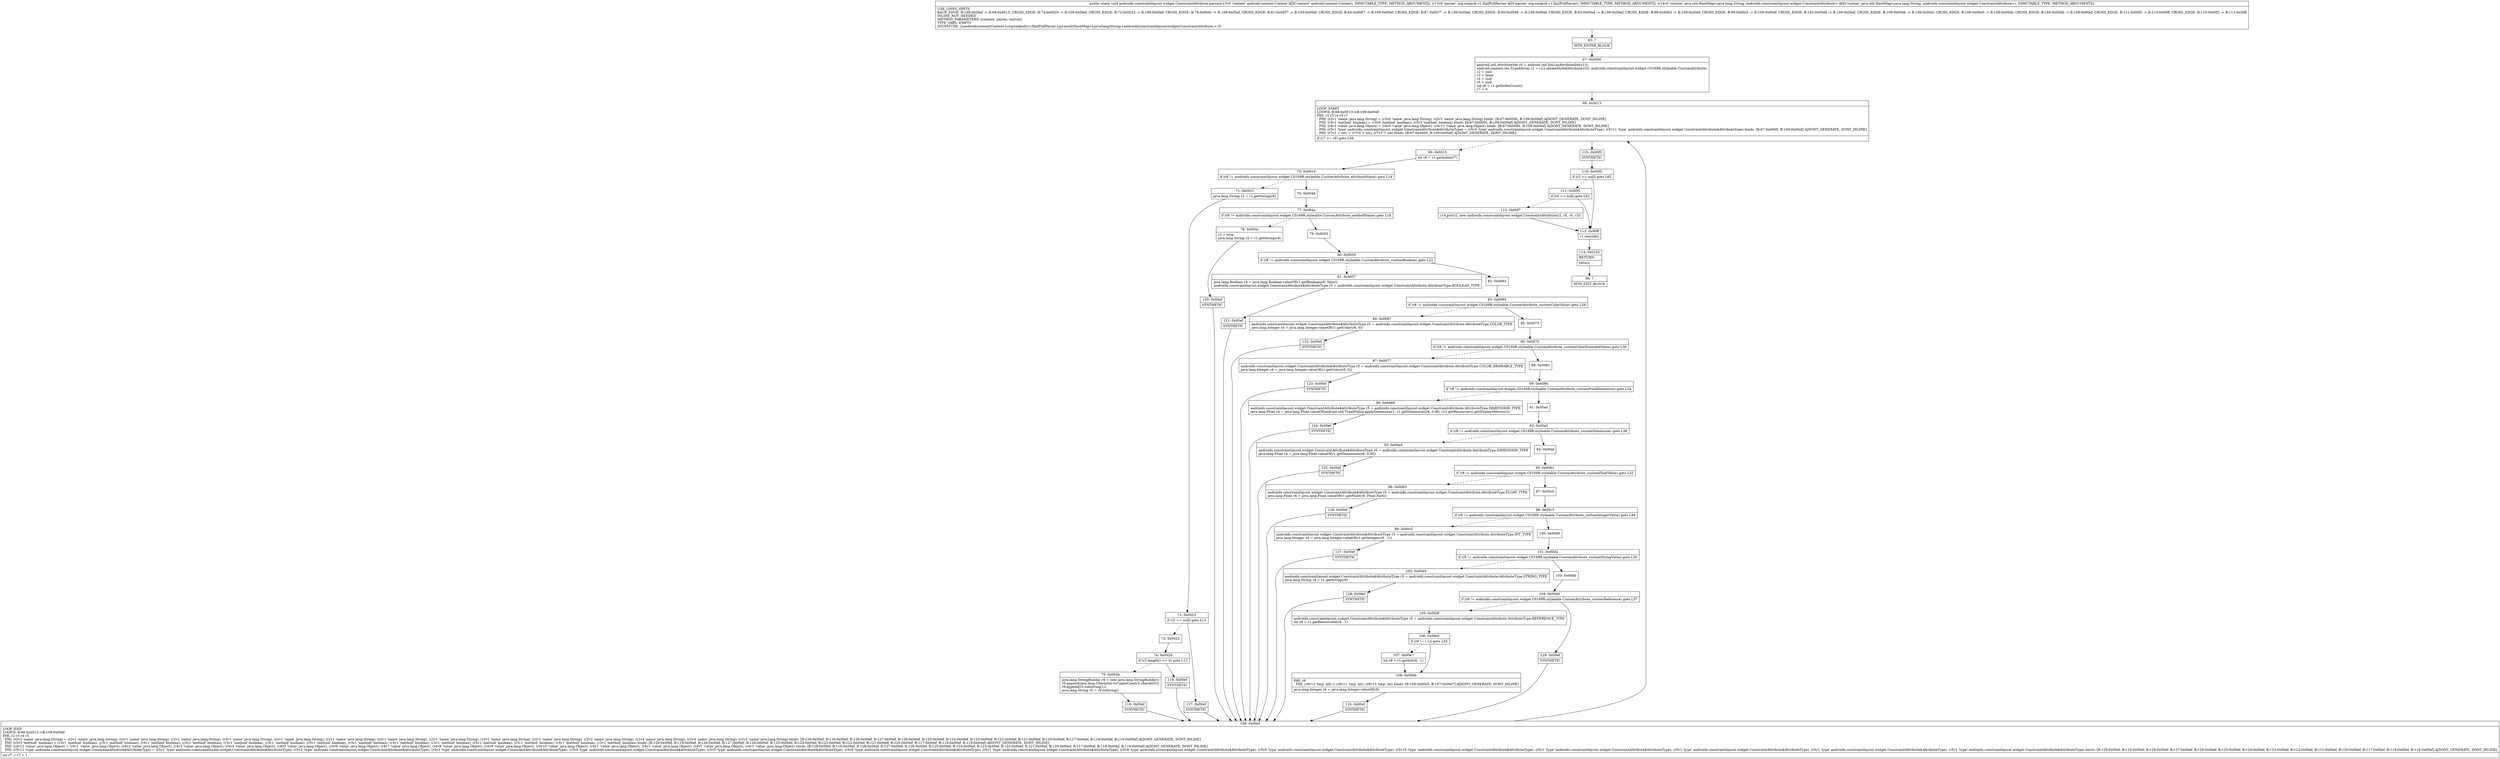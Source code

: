 digraph "CFG forandroidx.constraintlayout.widget.ConstraintAttribute.parse(Landroid\/content\/Context;Lorg\/xmlpull\/v1\/XmlPullParser;Ljava\/util\/HashMap;)V" {
Node_65 [shape=record,label="{65\:\ ?|MTH_ENTER_BLOCK\l}"];
Node_67 [shape=record,label="{67\:\ 0x0000|android.util.AttributeSet r0 = android.util.Xml.asAttributeSet(r13)\landroid.content.res.TypedArray r1 = r12.obtainStyledAttributes(r0, androidx.constraintlayout.widget.C0169R.styleable.CustomAttribute)\lr2 = null\lr3 = false\lr4 = null\lr5 = null\lint r6 = r1.getIndexCount()\lr7 = 0\l}"];
Node_68 [shape=record,label="{68\:\ 0x0013|LOOP_START\lLOOP:0: B:68:0x0013\-\>B:109:0x00ef\lPHI: r2 r3 r4 r5 r7 \l  PHI: (r2v1 'name' java.lang.String) = (r2v0 'name' java.lang.String), (r2v3 'name' java.lang.String) binds: [B:67:0x0000, B:109:0x00ef] A[DONT_GENERATE, DONT_INLINE]\l  PHI: (r3v1 'method' boolean) = (r3v0 'method' boolean), (r3v3 'method' boolean) binds: [B:67:0x0000, B:109:0x00ef] A[DONT_GENERATE, DONT_INLINE]\l  PHI: (r4v1 'value' java.lang.Object) = (r4v0 'value' java.lang.Object), (r4v11 'value' java.lang.Object) binds: [B:67:0x0000, B:109:0x00ef] A[DONT_GENERATE, DONT_INLINE]\l  PHI: (r5v1 'type' androidx.constraintlayout.widget.ConstraintAttribute$AttributeType) = (r5v0 'type' androidx.constraintlayout.widget.ConstraintAttribute$AttributeType), (r5v11 'type' androidx.constraintlayout.widget.ConstraintAttribute$AttributeType) binds: [B:67:0x0000, B:109:0x00ef] A[DONT_GENERATE, DONT_INLINE]\l  PHI: (r7v1 'i' int) = (r7v0 'i' int), (r7v3 'i' int) binds: [B:67:0x0000, B:109:0x00ef] A[DONT_GENERATE, DONT_INLINE]\l|if (r7 \>= r6) goto L58\l}"];
Node_69 [shape=record,label="{69\:\ 0x0015|int r8 = r1.getIndex(r7)\l}"];
Node_70 [shape=record,label="{70\:\ 0x001d|if (r8 != androidx.constraintlayout.widget.C0169R.styleable.CustomAttribute_attributeName) goto L14\l}"];
Node_71 [shape=record,label="{71\:\ 0x001f|java.lang.String r2 = r1.getString(r8)\l}"];
Node_72 [shape=record,label="{72\:\ 0x0023|if (r2 == null) goto L13\l}"];
Node_73 [shape=record,label="{73\:\ 0x0025}"];
Node_74 [shape=record,label="{74\:\ 0x0029|if (r2.length() \<= 0) goto L12\l}"];
Node_75 [shape=record,label="{75\:\ 0x002b|java.lang.StringBuilder r9 = new java.lang.StringBuilder()\lr9.append(java.lang.Character.toUpperCase(r2.charAt(0)))\lr9.append(r2.substring(1))\ljava.lang.String r2 = r9.toString()\l}"];
Node_119 [shape=record,label="{119\:\ 0x00ef|SYNTHETIC\l}"];
Node_109 [shape=record,label="{109\:\ 0x00ef|LOOP_END\lLOOP:0: B:68:0x0013\-\>B:109:0x00ef\lPHI: r2 r3 r4 r5 \l  PHI: (r2v3 'name' java.lang.String) = (r2v1 'name' java.lang.String), (r2v1 'name' java.lang.String), (r2v1 'name' java.lang.String), (r2v1 'name' java.lang.String), (r2v1 'name' java.lang.String), (r2v1 'name' java.lang.String), (r2v1 'name' java.lang.String), (r2v1 'name' java.lang.String), (r2v1 'name' java.lang.String), (r2v1 'name' java.lang.String), (r2v2 'name' java.lang.String), (r2v4 'name' java.lang.String), (r2v4 'name' java.lang.String), (r2v5 'name' java.lang.String) binds: [B:129:0x00ef, B:116:0x00ef, B:128:0x00ef, B:127:0x00ef, B:126:0x00ef, B:125:0x00ef, B:124:0x00ef, B:123:0x00ef, B:122:0x00ef, B:121:0x00ef, B:120:0x00ef, B:117:0x00ef, B:118:0x00ef, B:119:0x00ef] A[DONT_GENERATE, DONT_INLINE]\l  PHI: (r3v3 'method' boolean) = (r3v1 'method' boolean), (r3v1 'method' boolean), (r3v1 'method' boolean), (r3v1 'method' boolean), (r3v1 'method' boolean), (r3v1 'method' boolean), (r3v1 'method' boolean), (r3v1 'method' boolean), (r3v1 'method' boolean), (r3v1 'method' boolean), (r3v2 'method' boolean), (r3v1 'method' boolean), (r3v1 'method' boolean), (r3v1 'method' boolean) binds: [B:129:0x00ef, B:116:0x00ef, B:128:0x00ef, B:127:0x00ef, B:126:0x00ef, B:125:0x00ef, B:124:0x00ef, B:123:0x00ef, B:122:0x00ef, B:121:0x00ef, B:120:0x00ef, B:117:0x00ef, B:118:0x00ef, B:119:0x00ef] A[DONT_GENERATE, DONT_INLINE]\l  PHI: (r4v11 'value' java.lang.Object) = (r4v1 'value' java.lang.Object), (r4v2 'value' java.lang.Object), (r4v3 'value' java.lang.Object), (r4v4 'value' java.lang.Object), (r4v5 'value' java.lang.Object), (r4v6 'value' java.lang.Object), (r4v7 'value' java.lang.Object), (r4v8 'value' java.lang.Object), (r4v9 'value' java.lang.Object), (r4v10 'value' java.lang.Object), (r4v1 'value' java.lang.Object), (r4v1 'value' java.lang.Object), (r4v1 'value' java.lang.Object), (r4v1 'value' java.lang.Object) binds: [B:129:0x00ef, B:116:0x00ef, B:128:0x00ef, B:127:0x00ef, B:126:0x00ef, B:125:0x00ef, B:124:0x00ef, B:123:0x00ef, B:122:0x00ef, B:121:0x00ef, B:120:0x00ef, B:117:0x00ef, B:118:0x00ef, B:119:0x00ef] A[DONT_GENERATE, DONT_INLINE]\l  PHI: (r5v11 'type' androidx.constraintlayout.widget.ConstraintAttribute$AttributeType) = (r5v1 'type' androidx.constraintlayout.widget.ConstraintAttribute$AttributeType), (r5v2 'type' androidx.constraintlayout.widget.ConstraintAttribute$AttributeType), (r5v3 'type' androidx.constraintlayout.widget.ConstraintAttribute$AttributeType), (r5v4 'type' androidx.constraintlayout.widget.ConstraintAttribute$AttributeType), (r5v5 'type' androidx.constraintlayout.widget.ConstraintAttribute$AttributeType), (r5v6 'type' androidx.constraintlayout.widget.ConstraintAttribute$AttributeType), (r5v7 'type' androidx.constraintlayout.widget.ConstraintAttribute$AttributeType), (r5v8 'type' androidx.constraintlayout.widget.ConstraintAttribute$AttributeType), (r5v9 'type' androidx.constraintlayout.widget.ConstraintAttribute$AttributeType), (r5v10 'type' androidx.constraintlayout.widget.ConstraintAttribute$AttributeType), (r5v1 'type' androidx.constraintlayout.widget.ConstraintAttribute$AttributeType), (r5v1 'type' androidx.constraintlayout.widget.ConstraintAttribute$AttributeType), (r5v1 'type' androidx.constraintlayout.widget.ConstraintAttribute$AttributeType), (r5v1 'type' androidx.constraintlayout.widget.ConstraintAttribute$AttributeType) binds: [B:129:0x00ef, B:116:0x00ef, B:128:0x00ef, B:127:0x00ef, B:126:0x00ef, B:125:0x00ef, B:124:0x00ef, B:123:0x00ef, B:122:0x00ef, B:121:0x00ef, B:120:0x00ef, B:117:0x00ef, B:118:0x00ef, B:119:0x00ef] A[DONT_GENERATE, DONT_INLINE]\l|int r7 = r7 + 1\l}"];
Node_118 [shape=record,label="{118\:\ 0x00ef|SYNTHETIC\l}"];
Node_117 [shape=record,label="{117\:\ 0x00ef|SYNTHETIC\l}"];
Node_76 [shape=record,label="{76\:\ 0x0048}"];
Node_77 [shape=record,label="{77\:\ 0x004a|if (r8 != androidx.constraintlayout.widget.C0169R.styleable.CustomAttribute_methodName) goto L18\l}"];
Node_78 [shape=record,label="{78\:\ 0x004c|r3 = true\ljava.lang.String r2 = r1.getString(r8)\l}"];
Node_120 [shape=record,label="{120\:\ 0x00ef|SYNTHETIC\l}"];
Node_79 [shape=record,label="{79\:\ 0x0053}"];
Node_80 [shape=record,label="{80\:\ 0x0055|if (r8 != androidx.constraintlayout.widget.C0169R.styleable.CustomAttribute_customBoolean) goto L22\l}"];
Node_81 [shape=record,label="{81\:\ 0x0057|java.lang.Boolean r4 = java.lang.Boolean.valueOf(r1.getBoolean(r8, false))\landroidx.constraintlayout.widget.ConstraintAttribute$AttributeType r5 = androidx.constraintlayout.widget.ConstraintAttribute.AttributeType.BOOLEAN_TYPE\l}"];
Node_121 [shape=record,label="{121\:\ 0x00ef|SYNTHETIC\l}"];
Node_82 [shape=record,label="{82\:\ 0x0063}"];
Node_83 [shape=record,label="{83\:\ 0x0065|if (r8 != androidx.constraintlayout.widget.C0169R.styleable.CustomAttribute_customColorValue) goto L26\l}"];
Node_84 [shape=record,label="{84\:\ 0x0067|androidx.constraintlayout.widget.ConstraintAttribute$AttributeType r5 = androidx.constraintlayout.widget.ConstraintAttribute.AttributeType.COLOR_TYPE\ljava.lang.Integer r4 = java.lang.Integer.valueOf(r1.getColor(r8, 0))\l}"];
Node_122 [shape=record,label="{122\:\ 0x00ef|SYNTHETIC\l}"];
Node_85 [shape=record,label="{85\:\ 0x0073}"];
Node_86 [shape=record,label="{86\:\ 0x0075|if (r8 != androidx.constraintlayout.widget.C0169R.styleable.CustomAttribute_customColorDrawableValue) goto L30\l}"];
Node_87 [shape=record,label="{87\:\ 0x0077|androidx.constraintlayout.widget.ConstraintAttribute$AttributeType r5 = androidx.constraintlayout.widget.ConstraintAttribute.AttributeType.COLOR_DRAWABLE_TYPE\ljava.lang.Integer r4 = java.lang.Integer.valueOf(r1.getColor(r8, 0))\l}"];
Node_123 [shape=record,label="{123\:\ 0x00ef|SYNTHETIC\l}"];
Node_88 [shape=record,label="{88\:\ 0x0083}"];
Node_89 [shape=record,label="{89\:\ 0x0086|if (r8 != androidx.constraintlayout.widget.C0169R.styleable.CustomAttribute_customPixelDimension) goto L34\l}"];
Node_90 [shape=record,label="{90\:\ 0x0088|androidx.constraintlayout.widget.ConstraintAttribute$AttributeType r5 = androidx.constraintlayout.widget.ConstraintAttribute.AttributeType.DIMENSION_TYPE\ljava.lang.Float r4 = java.lang.Float.valueOf(android.util.TypedValue.applyDimension(1, r1.getDimension(r8, 0.0f), r12.getResources().getDisplayMetrics()))\l}"];
Node_124 [shape=record,label="{124\:\ 0x00ef|SYNTHETIC\l}"];
Node_91 [shape=record,label="{91\:\ 0x00a0}"];
Node_92 [shape=record,label="{92\:\ 0x00a2|if (r8 != androidx.constraintlayout.widget.C0169R.styleable.CustomAttribute_customDimension) goto L38\l}"];
Node_93 [shape=record,label="{93\:\ 0x00a4|androidx.constraintlayout.widget.ConstraintAttribute$AttributeType r5 = androidx.constraintlayout.widget.ConstraintAttribute.AttributeType.DIMENSION_TYPE\ljava.lang.Float r4 = java.lang.Float.valueOf(r1.getDimension(r8, 0.0f))\l}"];
Node_125 [shape=record,label="{125\:\ 0x00ef|SYNTHETIC\l}"];
Node_94 [shape=record,label="{94\:\ 0x00af}"];
Node_95 [shape=record,label="{95\:\ 0x00b1|if (r8 != androidx.constraintlayout.widget.C0169R.styleable.CustomAttribute_customFloatValue) goto L42\l}"];
Node_96 [shape=record,label="{96\:\ 0x00b3|androidx.constraintlayout.widget.ConstraintAttribute$AttributeType r5 = androidx.constraintlayout.widget.ConstraintAttribute.AttributeType.FLOAT_TYPE\ljava.lang.Float r4 = java.lang.Float.valueOf(r1.getFloat(r8, Float.NaN))\l}"];
Node_126 [shape=record,label="{126\:\ 0x00ef|SYNTHETIC\l}"];
Node_97 [shape=record,label="{97\:\ 0x00c0}"];
Node_98 [shape=record,label="{98\:\ 0x00c3|if (r8 != androidx.constraintlayout.widget.C0169R.styleable.CustomAttribute_customIntegerValue) goto L46\l}"];
Node_99 [shape=record,label="{99\:\ 0x00c5|androidx.constraintlayout.widget.ConstraintAttribute$AttributeType r5 = androidx.constraintlayout.widget.ConstraintAttribute.AttributeType.INT_TYPE\ljava.lang.Integer r4 = java.lang.Integer.valueOf(r1.getInteger(r8, \-1))\l}"];
Node_127 [shape=record,label="{127\:\ 0x00ef|SYNTHETIC\l}"];
Node_100 [shape=record,label="{100\:\ 0x00d0}"];
Node_101 [shape=record,label="{101\:\ 0x00d2|if (r8 != androidx.constraintlayout.widget.C0169R.styleable.CustomAttribute_customStringValue) goto L50\l}"];
Node_102 [shape=record,label="{102\:\ 0x00d4|androidx.constraintlayout.widget.ConstraintAttribute$AttributeType r5 = androidx.constraintlayout.widget.ConstraintAttribute.AttributeType.STRING_TYPE\ljava.lang.String r4 = r1.getString(r8)\l}"];
Node_128 [shape=record,label="{128\:\ 0x00ef|SYNTHETIC\l}"];
Node_103 [shape=record,label="{103\:\ 0x00db}"];
Node_104 [shape=record,label="{104\:\ 0x00dd|if (r8 != androidx.constraintlayout.widget.C0169R.styleable.CustomAttribute_customReference) goto L57\l}"];
Node_105 [shape=record,label="{105\:\ 0x00df|androidx.constraintlayout.widget.ConstraintAttribute$AttributeType r5 = androidx.constraintlayout.widget.ConstraintAttribute.AttributeType.REFERENCE_TYPE\lint r9 = r1.getResourceId(r8, \-1)\l}"];
Node_106 [shape=record,label="{106\:\ 0x00e5|if (r9 != (\-1)) goto L55\l}"];
Node_107 [shape=record,label="{107\:\ 0x00e7|int r9 = r1.getInt(r8, \-1)\l}"];
Node_108 [shape=record,label="{108\:\ 0x00eb|PHI: r9 \l  PHI: (r9v12 'tmp' int) = (r9v11 'tmp' int), (r9v13 'tmp' int) binds: [B:106:0x00e5, B:107:0x00e7] A[DONT_GENERATE, DONT_INLINE]\l|java.lang.Integer r4 = java.lang.Integer.valueOf(r9)\l}"];
Node_116 [shape=record,label="{116\:\ 0x00ef|SYNTHETIC\l}"];
Node_129 [shape=record,label="{129\:\ 0x00ef|SYNTHETIC\l}"];
Node_115 [shape=record,label="{115\:\ 0x00f3|SYNTHETIC\l}"];
Node_110 [shape=record,label="{110\:\ 0x00f3|if (r2 == null) goto L62\l}"];
Node_111 [shape=record,label="{111\:\ 0x00f5|if (r4 == null) goto L62\l}"];
Node_112 [shape=record,label="{112\:\ 0x00f7|r14.put(r2, new androidx.constraintlayout.widget.ConstraintAttribute(r2, r5, r4, r3))\l}"];
Node_113 [shape=record,label="{113\:\ 0x00ff|r1.recycle()\l}"];
Node_114 [shape=record,label="{114\:\ 0x0102|RETURN\l|return\l}"];
Node_66 [shape=record,label="{66\:\ ?|MTH_EXIT_BLOCK\l}"];
MethodNode[shape=record,label="{public static void androidx.constraintlayout.widget.ConstraintAttribute.parse((r12v0 'context' android.content.Context A[D('context' android.content.Context), IMMUTABLE_TYPE, METHOD_ARGUMENT]), (r13v0 'parser' org.xmlpull.v1.XmlPullParser A[D('parser' org.xmlpull.v1.XmlPullParser), IMMUTABLE_TYPE, METHOD_ARGUMENT]), (r14v0 'custom' java.util.HashMap\<java.lang.String, androidx.constraintlayout.widget.ConstraintAttribute\> A[D('custom' java.util.HashMap\<java.lang.String, androidx.constraintlayout.widget.ConstraintAttribute\>), IMMUTABLE_TYPE, METHOD_ARGUMENT]))  | USE_LINES_HINTS\lBACK_EDGE: B:109:0x00ef \-\> B:68:0x0013, CROSS_EDGE: B:74:0x0029 \-\> B:109:0x00ef, CROSS_EDGE: B:72:0x0023 \-\> B:109:0x00ef, CROSS_EDGE: B:78:0x004c \-\> B:109:0x00ef, CROSS_EDGE: B:81:0x0057 \-\> B:109:0x00ef, CROSS_EDGE: B:84:0x0067 \-\> B:109:0x00ef, CROSS_EDGE: B:87:0x0077 \-\> B:109:0x00ef, CROSS_EDGE: B:90:0x0088 \-\> B:109:0x00ef, CROSS_EDGE: B:93:0x00a4 \-\> B:109:0x00ef, CROSS_EDGE: B:96:0x00b3 \-\> B:109:0x00ef, CROSS_EDGE: B:99:0x00c5 \-\> B:109:0x00ef, CROSS_EDGE: B:102:0x00d4 \-\> B:109:0x00ef, CROSS_EDGE: B:108:0x00eb \-\> B:109:0x00ef, CROSS_EDGE: B:106:0x00e5 \-\> B:108:0x00eb, CROSS_EDGE: B:104:0x00dd \-\> B:109:0x00ef, CROSS_EDGE: B:111:0x00f5 \-\> B:113:0x00ff, CROSS_EDGE: B:110:0x00f3 \-\> B:113:0x00ff\lINLINE_NOT_NEEDED\lMETHOD_PARAMETERS: [context, parser, custom]\lTYPE_VARS: EMPTY\lSIGNATURE: (Landroid\/content\/Context;Lorg\/xmlpull\/v1\/XmlPullParser;Ljava\/util\/HashMap\<Ljava\/lang\/String;Landroidx\/constraintlayout\/widget\/ConstraintAttribute;\>;)V\l}"];
MethodNode -> Node_65;Node_65 -> Node_67;
Node_67 -> Node_68;
Node_68 -> Node_69[style=dashed];
Node_68 -> Node_115;
Node_69 -> Node_70;
Node_70 -> Node_71[style=dashed];
Node_70 -> Node_76;
Node_71 -> Node_72;
Node_72 -> Node_73[style=dashed];
Node_72 -> Node_117;
Node_73 -> Node_74;
Node_74 -> Node_75[style=dashed];
Node_74 -> Node_118;
Node_75 -> Node_119;
Node_119 -> Node_109;
Node_109 -> Node_68;
Node_118 -> Node_109;
Node_117 -> Node_109;
Node_76 -> Node_77;
Node_77 -> Node_78[style=dashed];
Node_77 -> Node_79;
Node_78 -> Node_120;
Node_120 -> Node_109;
Node_79 -> Node_80;
Node_80 -> Node_81[style=dashed];
Node_80 -> Node_82;
Node_81 -> Node_121;
Node_121 -> Node_109;
Node_82 -> Node_83;
Node_83 -> Node_84[style=dashed];
Node_83 -> Node_85;
Node_84 -> Node_122;
Node_122 -> Node_109;
Node_85 -> Node_86;
Node_86 -> Node_87[style=dashed];
Node_86 -> Node_88;
Node_87 -> Node_123;
Node_123 -> Node_109;
Node_88 -> Node_89;
Node_89 -> Node_90[style=dashed];
Node_89 -> Node_91;
Node_90 -> Node_124;
Node_124 -> Node_109;
Node_91 -> Node_92;
Node_92 -> Node_93[style=dashed];
Node_92 -> Node_94;
Node_93 -> Node_125;
Node_125 -> Node_109;
Node_94 -> Node_95;
Node_95 -> Node_96[style=dashed];
Node_95 -> Node_97;
Node_96 -> Node_126;
Node_126 -> Node_109;
Node_97 -> Node_98;
Node_98 -> Node_99[style=dashed];
Node_98 -> Node_100;
Node_99 -> Node_127;
Node_127 -> Node_109;
Node_100 -> Node_101;
Node_101 -> Node_102[style=dashed];
Node_101 -> Node_103;
Node_102 -> Node_128;
Node_128 -> Node_109;
Node_103 -> Node_104;
Node_104 -> Node_105[style=dashed];
Node_104 -> Node_129;
Node_105 -> Node_106;
Node_106 -> Node_107[style=dashed];
Node_106 -> Node_108;
Node_107 -> Node_108;
Node_108 -> Node_116;
Node_116 -> Node_109;
Node_129 -> Node_109;
Node_115 -> Node_110;
Node_110 -> Node_111[style=dashed];
Node_110 -> Node_113;
Node_111 -> Node_112[style=dashed];
Node_111 -> Node_113;
Node_112 -> Node_113;
Node_113 -> Node_114;
Node_114 -> Node_66;
}

